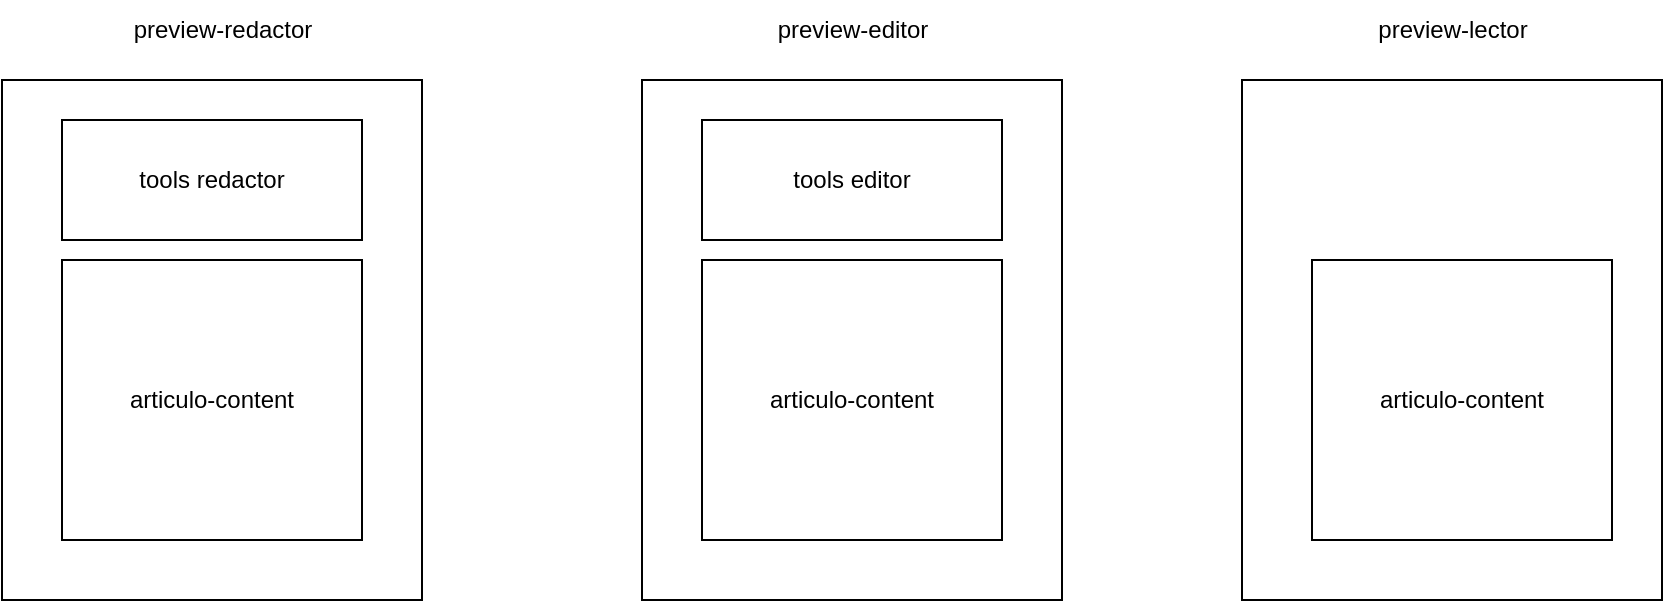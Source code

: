 <mxfile version="20.5.3" type="device"><diagram id="Bn8LlNCWrheKB3_jKFIJ" name="Página-1"><mxGraphModel dx="1422" dy="772" grid="1" gridSize="10" guides="1" tooltips="1" connect="1" arrows="1" fold="1" page="1" pageScale="1" pageWidth="1169" pageHeight="827" math="0" shadow="0"><root><mxCell id="0"/><mxCell id="1" parent="0"/><mxCell id="32hBZb-YnJYzGEdmjcTr-1" value="" style="rounded=0;whiteSpace=wrap;html=1;" vertex="1" parent="1"><mxGeometry x="70" y="220" width="210" height="260" as="geometry"/></mxCell><mxCell id="32hBZb-YnJYzGEdmjcTr-2" value="" style="rounded=0;whiteSpace=wrap;html=1;" vertex="1" parent="1"><mxGeometry x="390" y="220" width="210" height="260" as="geometry"/></mxCell><mxCell id="32hBZb-YnJYzGEdmjcTr-3" value="" style="rounded=0;whiteSpace=wrap;html=1;" vertex="1" parent="1"><mxGeometry x="690" y="220" width="210" height="260" as="geometry"/></mxCell><mxCell id="32hBZb-YnJYzGEdmjcTr-4" value="preview-redactor" style="text;html=1;align=center;verticalAlign=middle;resizable=0;points=[];autosize=1;strokeColor=none;fillColor=none;" vertex="1" parent="1"><mxGeometry x="125" y="180" width="110" height="30" as="geometry"/></mxCell><mxCell id="32hBZb-YnJYzGEdmjcTr-5" value="preview-editor" style="text;html=1;align=center;verticalAlign=middle;resizable=0;points=[];autosize=1;strokeColor=none;fillColor=none;" vertex="1" parent="1"><mxGeometry x="445" y="180" width="100" height="30" as="geometry"/></mxCell><mxCell id="32hBZb-YnJYzGEdmjcTr-6" value="preview-lector" style="text;html=1;align=center;verticalAlign=middle;resizable=0;points=[];autosize=1;strokeColor=none;fillColor=none;" vertex="1" parent="1"><mxGeometry x="745" y="180" width="100" height="30" as="geometry"/></mxCell><mxCell id="32hBZb-YnJYzGEdmjcTr-7" value="articulo-content" style="rounded=0;whiteSpace=wrap;html=1;" vertex="1" parent="1"><mxGeometry x="100" y="310" width="150" height="140" as="geometry"/></mxCell><mxCell id="32hBZb-YnJYzGEdmjcTr-10" value="articulo-content" style="rounded=0;whiteSpace=wrap;html=1;" vertex="1" parent="1"><mxGeometry x="420" y="310" width="150" height="140" as="geometry"/></mxCell><mxCell id="32hBZb-YnJYzGEdmjcTr-11" value="articulo-content" style="rounded=0;whiteSpace=wrap;html=1;" vertex="1" parent="1"><mxGeometry x="725" y="310" width="150" height="140" as="geometry"/></mxCell><mxCell id="32hBZb-YnJYzGEdmjcTr-12" value="tools redactor" style="rounded=0;whiteSpace=wrap;html=1;" vertex="1" parent="1"><mxGeometry x="100" y="240" width="150" height="60" as="geometry"/></mxCell><mxCell id="32hBZb-YnJYzGEdmjcTr-13" value="tools editor" style="rounded=0;whiteSpace=wrap;html=1;" vertex="1" parent="1"><mxGeometry x="420" y="240" width="150" height="60" as="geometry"/></mxCell></root></mxGraphModel></diagram></mxfile>